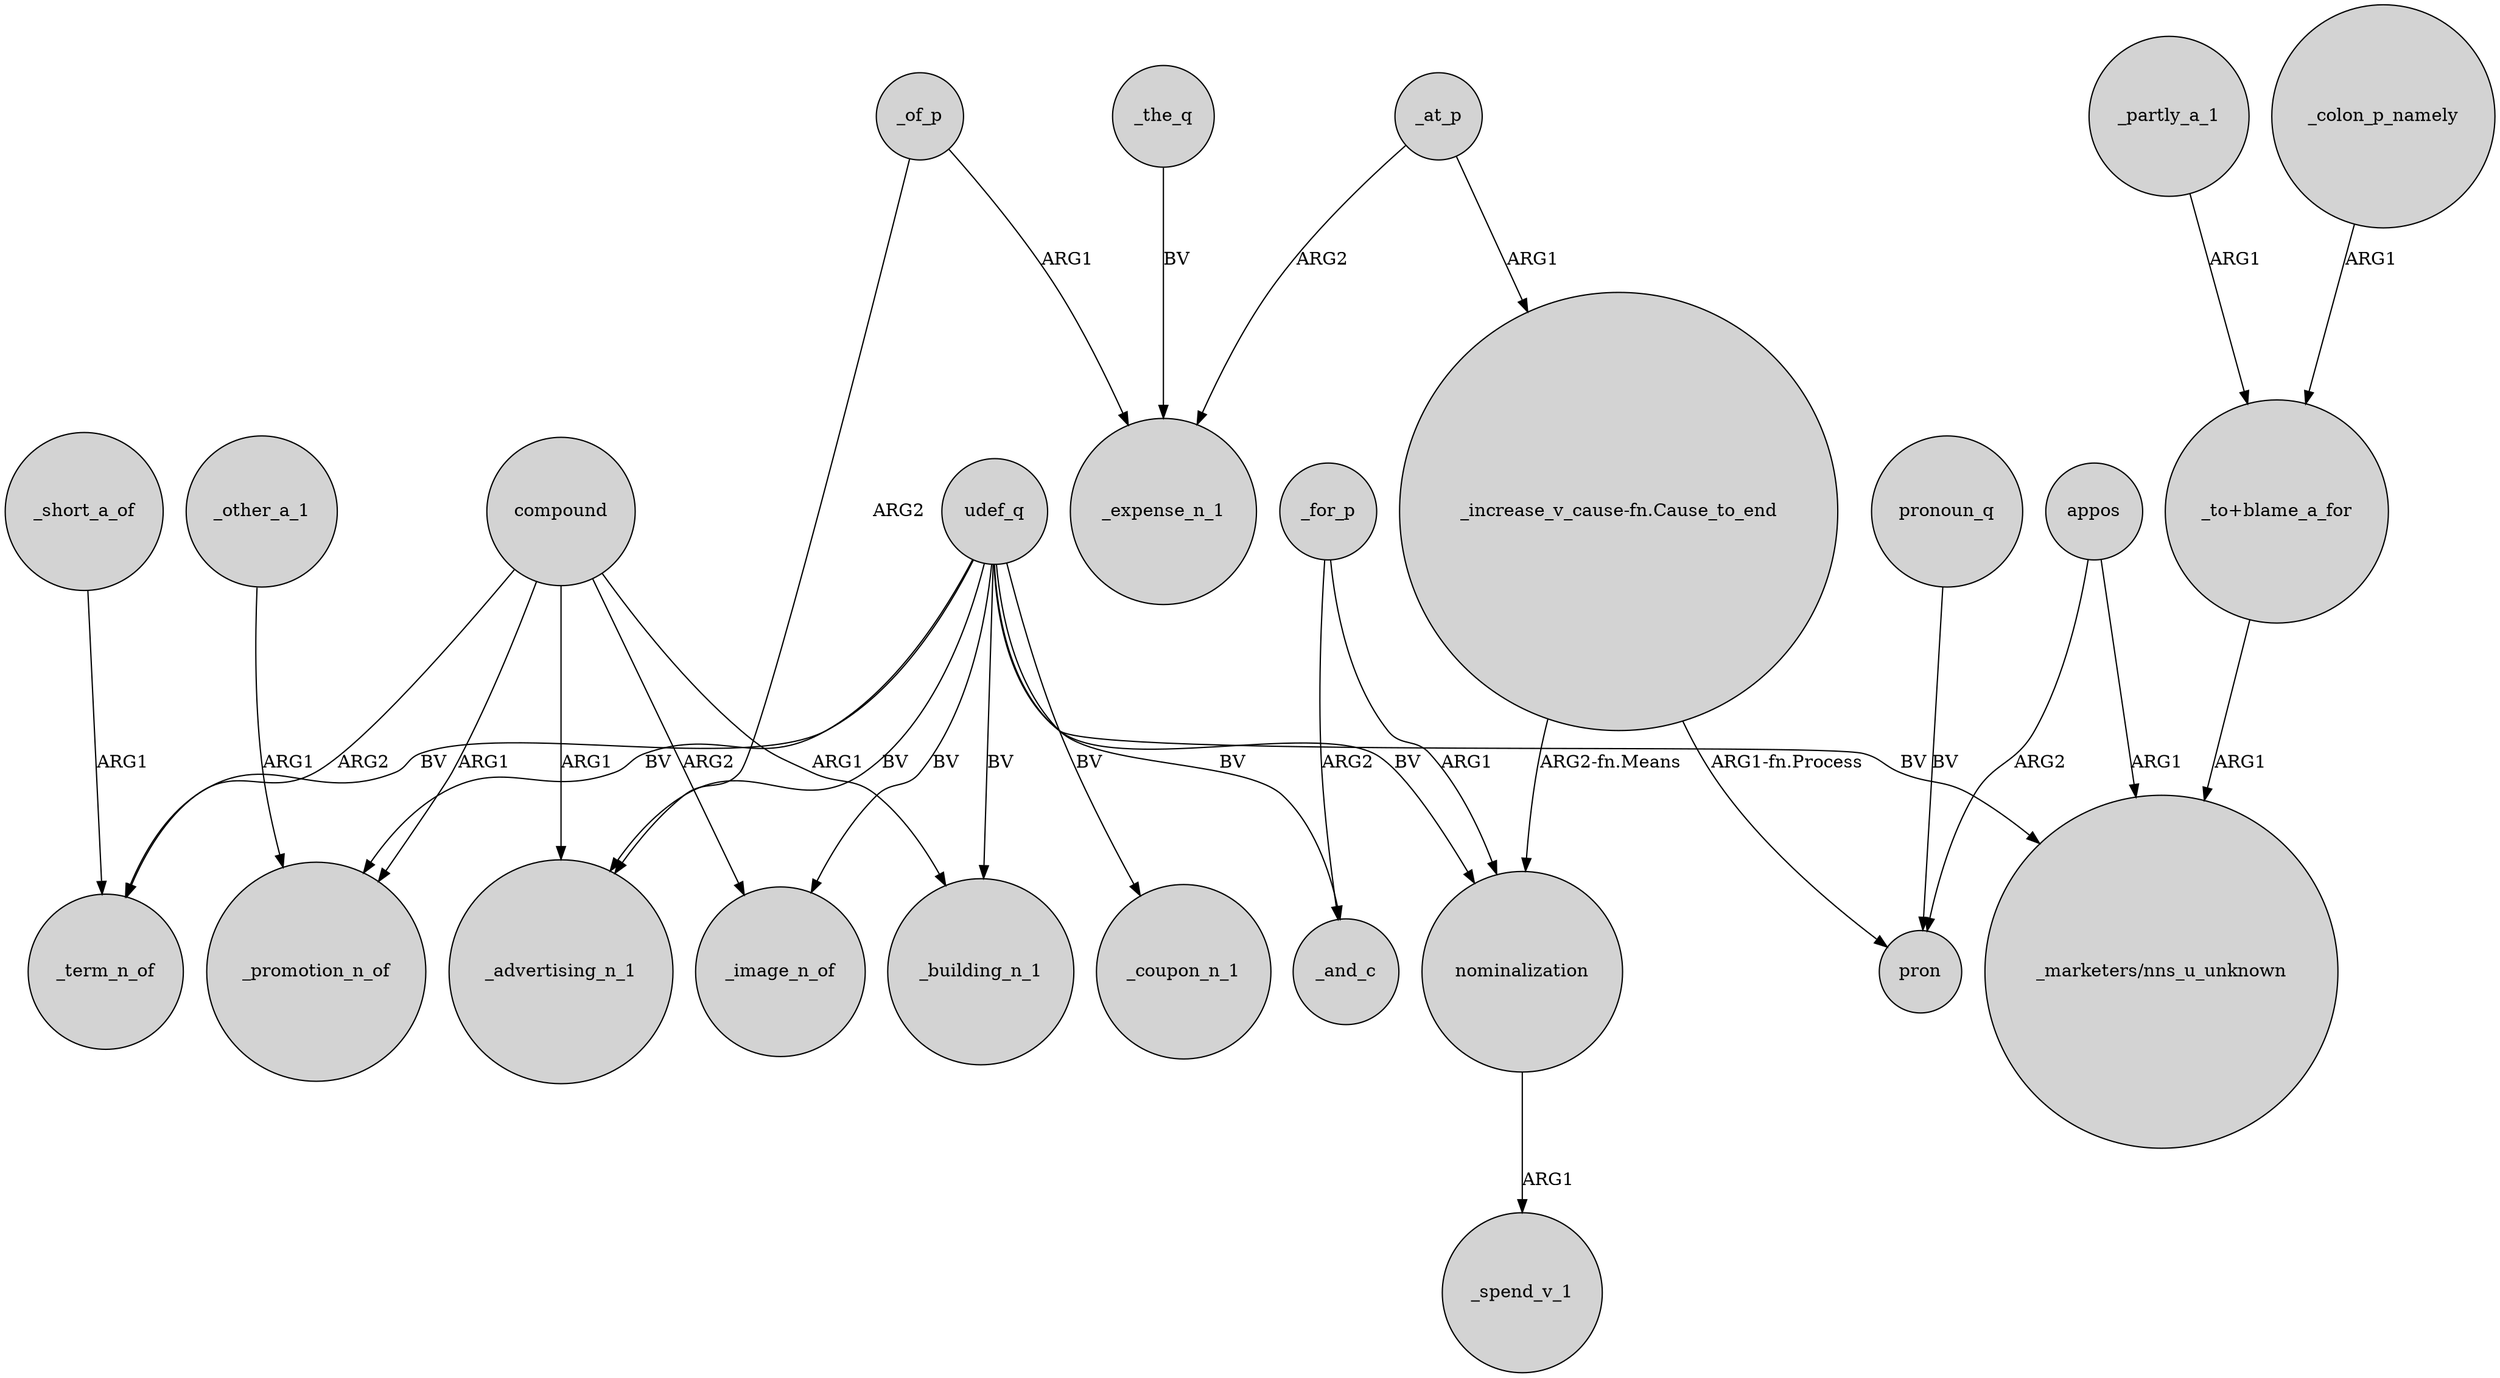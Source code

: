 digraph {
	node [shape=circle style=filled]
	udef_q -> _term_n_of [label=BV]
	_other_a_1 -> _promotion_n_of [label=ARG1]
	_colon_p_namely -> "_to+blame_a_for" [label=ARG1]
	_at_p -> "_increase_v_cause-fn.Cause_to_end" [label=ARG1]
	compound -> _term_n_of [label=ARG2]
	compound -> _advertising_n_1 [label=ARG1]
	udef_q -> nominalization [label=BV]
	"_to+blame_a_for" -> "_marketers/nns_u_unknown" [label=ARG1]
	udef_q -> _building_n_1 [label=BV]
	"_increase_v_cause-fn.Cause_to_end" -> nominalization [label="ARG2-fn.Means"]
	udef_q -> _and_c [label=BV]
	_at_p -> _expense_n_1 [label=ARG2]
	_of_p -> _advertising_n_1 [label=ARG2]
	compound -> _promotion_n_of [label=ARG1]
	nominalization -> _spend_v_1 [label=ARG1]
	appos -> pron [label=ARG2]
	compound -> _building_n_1 [label=ARG1]
	pronoun_q -> pron [label=BV]
	udef_q -> _advertising_n_1 [label=BV]
	appos -> "_marketers/nns_u_unknown" [label=ARG1]
	udef_q -> _promotion_n_of [label=BV]
	_short_a_of -> _term_n_of [label=ARG1]
	_of_p -> _expense_n_1 [label=ARG1]
	_for_p -> nominalization [label=ARG1]
	"_increase_v_cause-fn.Cause_to_end" -> pron [label="ARG1-fn.Process"]
	_the_q -> _expense_n_1 [label=BV]
	compound -> _image_n_of [label=ARG2]
	udef_q -> "_marketers/nns_u_unknown" [label=BV]
	udef_q -> _image_n_of [label=BV]
	udef_q -> _coupon_n_1 [label=BV]
	_partly_a_1 -> "_to+blame_a_for" [label=ARG1]
	_for_p -> _and_c [label=ARG2]
}
